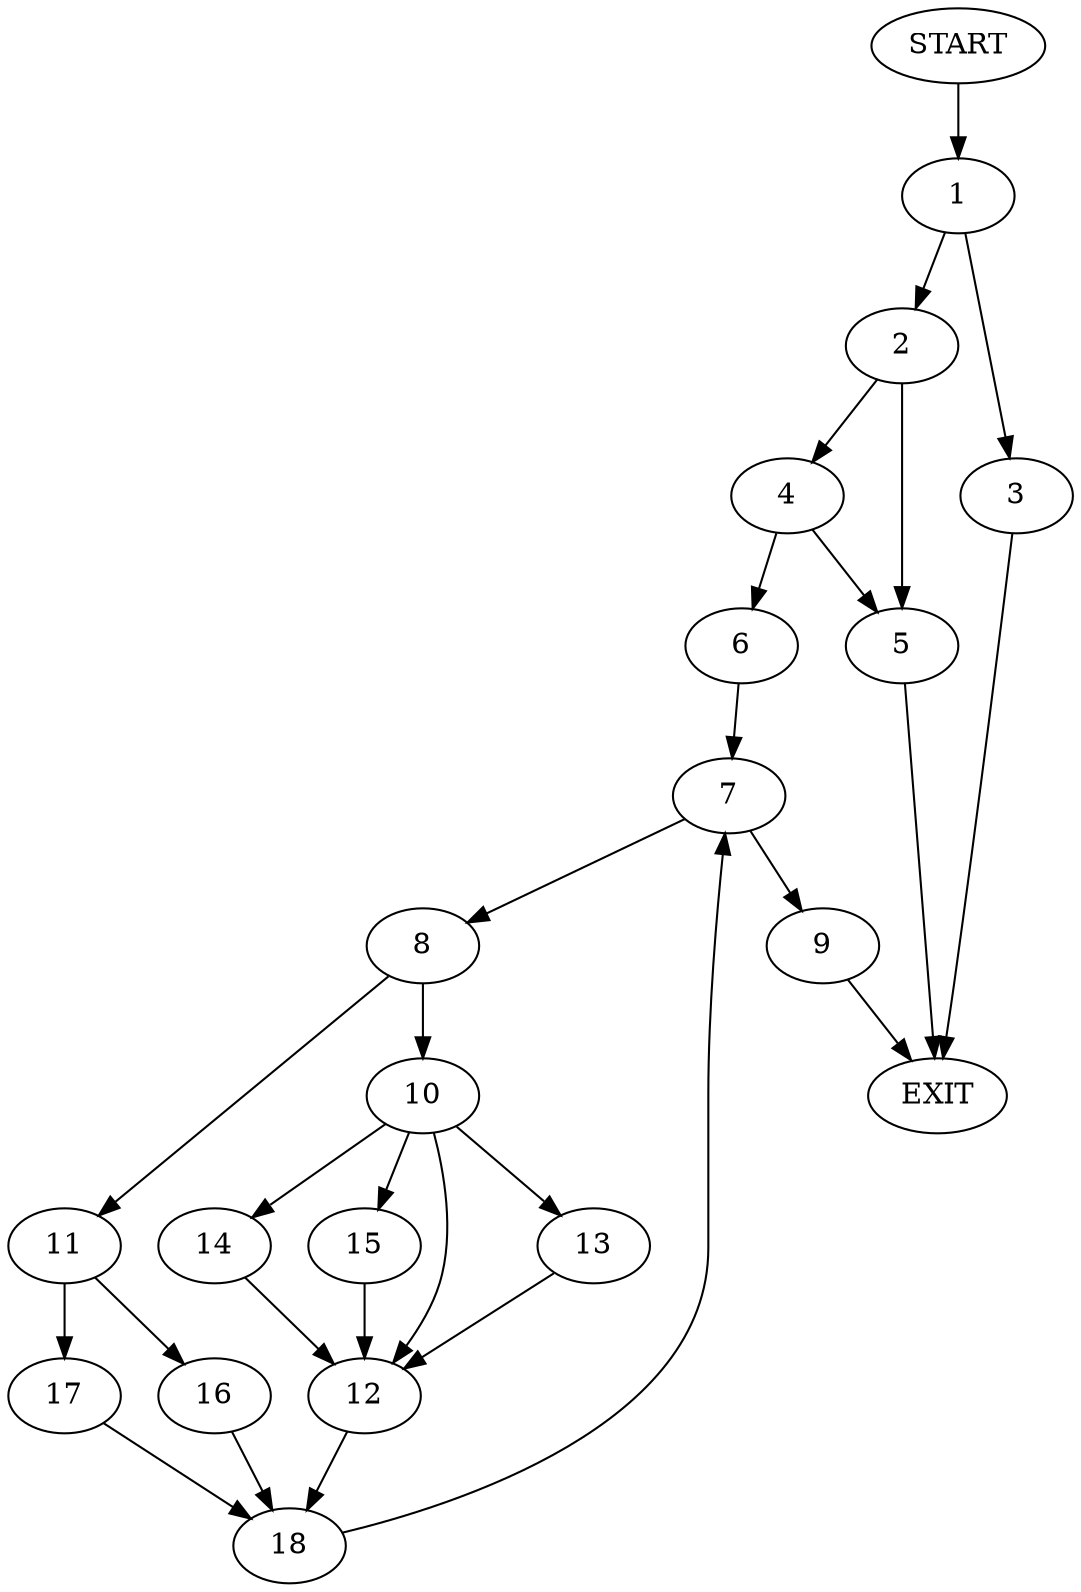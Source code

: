 digraph {
0 [label="START"]
19 [label="EXIT"]
0 -> 1
1 -> 2
1 -> 3
3 -> 19
2 -> 4
2 -> 5
4 -> 5
4 -> 6
5 -> 19
6 -> 7
7 -> 8
7 -> 9
8 -> 10
8 -> 11
9 -> 19
10 -> 12
10 -> 13
10 -> 14
10 -> 15
11 -> 16
11 -> 17
14 -> 12
12 -> 18
15 -> 12
13 -> 12
18 -> 7
16 -> 18
17 -> 18
}
